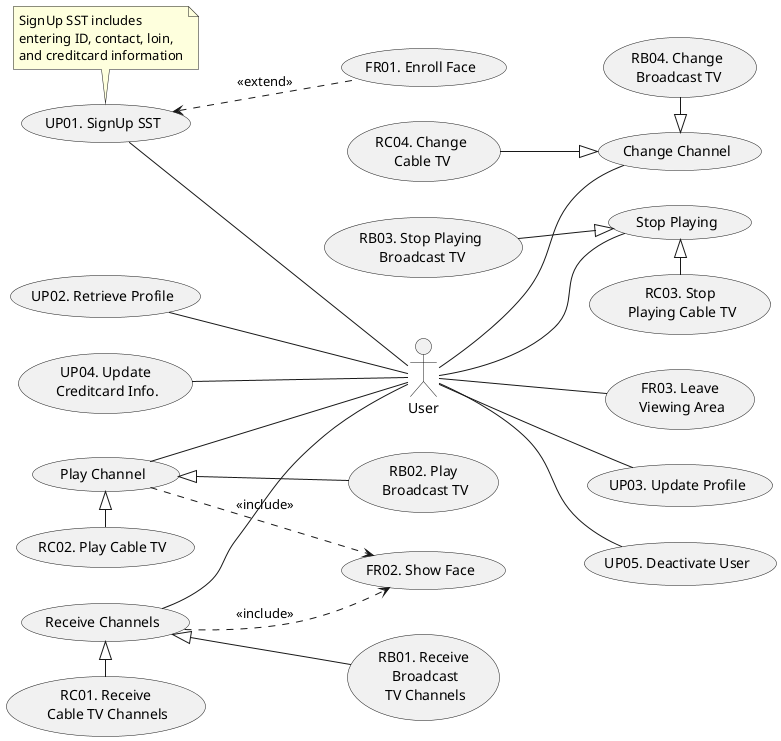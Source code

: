 @startuml
skinparam shadowing false
left to right direction

' 4.2. Receiving Broadcast TV Channels -> RB
(RB01. Receive\n Broadcast\n TV Channels) as RB01
(RB02. Play\n Broadcast TV) as RB02
(RB03. Stop Playing\n Broadcast TV) as RB03
(RB04. Change\n Broadcast TV) as RB04

' 4.3. Receiving Cable TV Channels -> RC
(RC01. Receive\n Cable TV Channels) as RC01
(RC02. Play Cable TV) as RC02
(RC03. Stop\n Playing Cable TV) as RC03

' 4.4. Face Recognition -> FR
(FR01. Enroll Face) as FR01
(FR02. Show Face) as FR02
(FR03. Leave\n Viewing Area) as FR03

' 4.8. User Profile Management -> UP
(UP01. SignUp SST) as UP01
(UP02. Retrieve Profile) as UP02
(UP03. Update Profile) as UP03
(UP04. Update\n Creditcard Info.) as UP04

''''''''''''''''
UP01 -- :User:
UP01 <.. FR01 : <<extend>>
UP02 -- :User:
:User: -- UP03
UP04 -- :User:
:User: -- (UP05. Deactivate User)

note top of UP01
  SignUp SST includes
  entering ID, contact, loin,
  and creditcard information
end note


(Receive Channels) -- :User:
(Receive Channels) <|-- RB01
(Receive Channels) ..> FR02 : <<include>>
(Play Channel) -- :User:
(Play Channel) <|-- RB02
(Play Channel) ..> FR02 : <<include>>
:User: -- (Stop Playing)
RB03 --|> (Stop Playing)
:User: -- (Change Channel)
RB04 -|> (Change Channel)

(Receive Channels) <|- RC01
(Play Channel) <|- RC02
(Stop Playing) <|- RC03
(RC04. Change\n Cable TV) --|> (Change Channel)

:User: -- FR03

@enduml